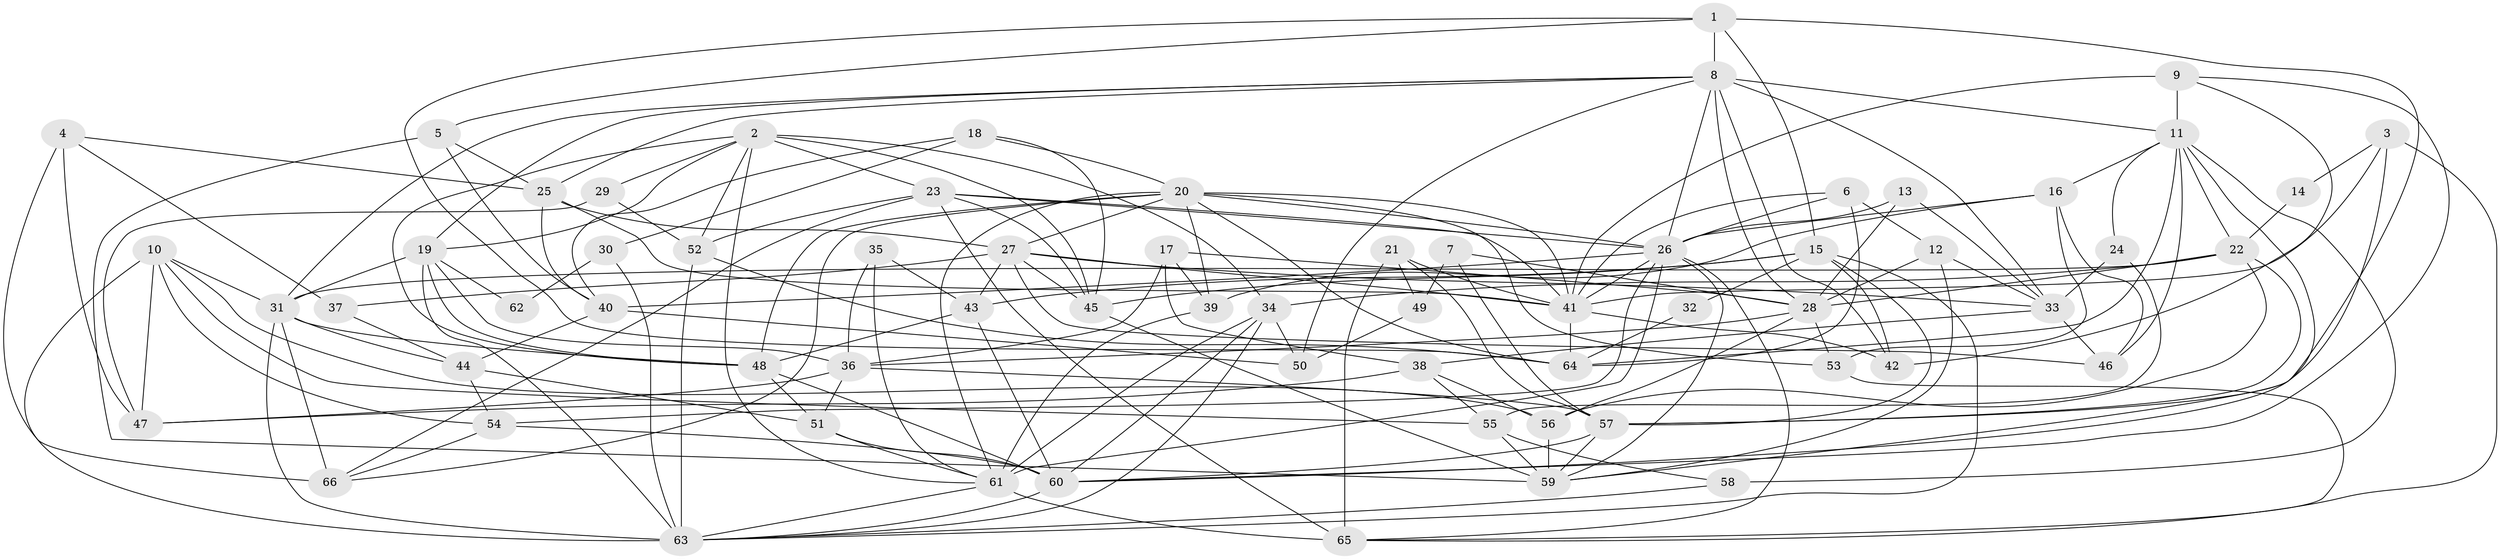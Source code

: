 // original degree distribution, {3: 0.3409090909090909, 4: 0.25757575757575757, 2: 0.11363636363636363, 5: 0.13636363636363635, 7: 0.06818181818181818, 9: 0.015151515151515152, 8: 0.007575757575757576, 6: 0.06060606060606061}
// Generated by graph-tools (version 1.1) at 2025/02/03/09/25 03:02:07]
// undirected, 66 vertices, 185 edges
graph export_dot {
graph [start="1"]
  node [color=gray90,style=filled];
  1;
  2;
  3;
  4;
  5;
  6;
  7;
  8;
  9;
  10;
  11;
  12;
  13;
  14;
  15;
  16;
  17;
  18;
  19;
  20;
  21;
  22;
  23;
  24;
  25;
  26;
  27;
  28;
  29;
  30;
  31;
  32;
  33;
  34;
  35;
  36;
  37;
  38;
  39;
  40;
  41;
  42;
  43;
  44;
  45;
  46;
  47;
  48;
  49;
  50;
  51;
  52;
  53;
  54;
  55;
  56;
  57;
  58;
  59;
  60;
  61;
  62;
  63;
  64;
  65;
  66;
  1 -- 5 [weight=1.0];
  1 -- 8 [weight=1.0];
  1 -- 15 [weight=1.0];
  1 -- 57 [weight=1.0];
  1 -- 64 [weight=1.0];
  2 -- 19 [weight=1.0];
  2 -- 23 [weight=1.0];
  2 -- 29 [weight=1.0];
  2 -- 34 [weight=1.0];
  2 -- 45 [weight=1.0];
  2 -- 48 [weight=1.0];
  2 -- 52 [weight=1.0];
  2 -- 61 [weight=1.0];
  3 -- 14 [weight=1.0];
  3 -- 41 [weight=1.0];
  3 -- 60 [weight=2.0];
  3 -- 65 [weight=1.0];
  4 -- 25 [weight=1.0];
  4 -- 37 [weight=1.0];
  4 -- 47 [weight=1.0];
  4 -- 66 [weight=1.0];
  5 -- 25 [weight=1.0];
  5 -- 40 [weight=1.0];
  5 -- 59 [weight=1.0];
  6 -- 12 [weight=1.0];
  6 -- 26 [weight=1.0];
  6 -- 41 [weight=1.0];
  6 -- 64 [weight=1.0];
  7 -- 28 [weight=2.0];
  7 -- 49 [weight=1.0];
  7 -- 57 [weight=1.0];
  8 -- 11 [weight=1.0];
  8 -- 19 [weight=1.0];
  8 -- 25 [weight=1.0];
  8 -- 26 [weight=1.0];
  8 -- 28 [weight=1.0];
  8 -- 31 [weight=1.0];
  8 -- 33 [weight=1.0];
  8 -- 42 [weight=2.0];
  8 -- 50 [weight=1.0];
  9 -- 11 [weight=2.0];
  9 -- 41 [weight=1.0];
  9 -- 42 [weight=1.0];
  9 -- 60 [weight=1.0];
  10 -- 31 [weight=1.0];
  10 -- 47 [weight=1.0];
  10 -- 54 [weight=1.0];
  10 -- 55 [weight=1.0];
  10 -- 56 [weight=1.0];
  10 -- 63 [weight=1.0];
  11 -- 16 [weight=1.0];
  11 -- 22 [weight=1.0];
  11 -- 24 [weight=1.0];
  11 -- 46 [weight=1.0];
  11 -- 58 [weight=2.0];
  11 -- 59 [weight=1.0];
  11 -- 64 [weight=1.0];
  12 -- 28 [weight=1.0];
  12 -- 33 [weight=1.0];
  12 -- 59 [weight=1.0];
  13 -- 26 [weight=1.0];
  13 -- 28 [weight=1.0];
  13 -- 33 [weight=1.0];
  14 -- 22 [weight=1.0];
  15 -- 32 [weight=1.0];
  15 -- 42 [weight=1.0];
  15 -- 43 [weight=1.0];
  15 -- 45 [weight=1.0];
  15 -- 57 [weight=1.0];
  15 -- 63 [weight=1.0];
  16 -- 26 [weight=1.0];
  16 -- 39 [weight=1.0];
  16 -- 46 [weight=1.0];
  16 -- 53 [weight=1.0];
  17 -- 28 [weight=1.0];
  17 -- 36 [weight=1.0];
  17 -- 38 [weight=1.0];
  17 -- 39 [weight=1.0];
  18 -- 20 [weight=1.0];
  18 -- 30 [weight=1.0];
  18 -- 40 [weight=1.0];
  18 -- 45 [weight=1.0];
  19 -- 31 [weight=1.0];
  19 -- 36 [weight=1.0];
  19 -- 48 [weight=1.0];
  19 -- 62 [weight=2.0];
  19 -- 63 [weight=1.0];
  20 -- 26 [weight=1.0];
  20 -- 27 [weight=1.0];
  20 -- 39 [weight=1.0];
  20 -- 41 [weight=1.0];
  20 -- 48 [weight=2.0];
  20 -- 53 [weight=1.0];
  20 -- 61 [weight=1.0];
  20 -- 64 [weight=1.0];
  20 -- 66 [weight=1.0];
  21 -- 41 [weight=1.0];
  21 -- 49 [weight=1.0];
  21 -- 57 [weight=1.0];
  21 -- 65 [weight=1.0];
  22 -- 28 [weight=1.0];
  22 -- 31 [weight=1.0];
  22 -- 34 [weight=1.0];
  22 -- 56 [weight=1.0];
  22 -- 57 [weight=1.0];
  23 -- 26 [weight=1.0];
  23 -- 41 [weight=1.0];
  23 -- 45 [weight=1.0];
  23 -- 52 [weight=1.0];
  23 -- 65 [weight=1.0];
  23 -- 66 [weight=1.0];
  24 -- 33 [weight=1.0];
  24 -- 55 [weight=1.0];
  25 -- 27 [weight=1.0];
  25 -- 40 [weight=1.0];
  25 -- 41 [weight=1.0];
  26 -- 40 [weight=1.0];
  26 -- 41 [weight=1.0];
  26 -- 54 [weight=1.0];
  26 -- 59 [weight=1.0];
  26 -- 61 [weight=1.0];
  26 -- 65 [weight=1.0];
  27 -- 33 [weight=1.0];
  27 -- 37 [weight=1.0];
  27 -- 41 [weight=1.0];
  27 -- 43 [weight=1.0];
  27 -- 45 [weight=1.0];
  27 -- 46 [weight=1.0];
  28 -- 36 [weight=1.0];
  28 -- 53 [weight=1.0];
  28 -- 56 [weight=1.0];
  29 -- 47 [weight=1.0];
  29 -- 52 [weight=1.0];
  30 -- 62 [weight=1.0];
  30 -- 63 [weight=1.0];
  31 -- 44 [weight=1.0];
  31 -- 48 [weight=1.0];
  31 -- 63 [weight=2.0];
  31 -- 66 [weight=2.0];
  32 -- 64 [weight=1.0];
  33 -- 38 [weight=2.0];
  33 -- 46 [weight=1.0];
  34 -- 50 [weight=1.0];
  34 -- 60 [weight=1.0];
  34 -- 61 [weight=1.0];
  34 -- 63 [weight=1.0];
  35 -- 36 [weight=1.0];
  35 -- 43 [weight=1.0];
  35 -- 61 [weight=1.0];
  36 -- 47 [weight=1.0];
  36 -- 51 [weight=1.0];
  36 -- 57 [weight=1.0];
  37 -- 44 [weight=1.0];
  38 -- 47 [weight=1.0];
  38 -- 55 [weight=1.0];
  38 -- 56 [weight=1.0];
  39 -- 61 [weight=1.0];
  40 -- 44 [weight=1.0];
  40 -- 50 [weight=1.0];
  41 -- 42 [weight=1.0];
  41 -- 64 [weight=1.0];
  43 -- 48 [weight=1.0];
  43 -- 60 [weight=1.0];
  44 -- 51 [weight=1.0];
  44 -- 54 [weight=1.0];
  45 -- 59 [weight=1.0];
  48 -- 51 [weight=1.0];
  48 -- 60 [weight=1.0];
  49 -- 50 [weight=1.0];
  51 -- 60 [weight=1.0];
  51 -- 61 [weight=1.0];
  52 -- 63 [weight=1.0];
  52 -- 64 [weight=1.0];
  53 -- 65 [weight=1.0];
  54 -- 60 [weight=1.0];
  54 -- 66 [weight=1.0];
  55 -- 58 [weight=1.0];
  55 -- 59 [weight=2.0];
  56 -- 59 [weight=1.0];
  57 -- 59 [weight=1.0];
  57 -- 60 [weight=1.0];
  58 -- 63 [weight=1.0];
  60 -- 63 [weight=1.0];
  61 -- 63 [weight=1.0];
  61 -- 65 [weight=2.0];
}
